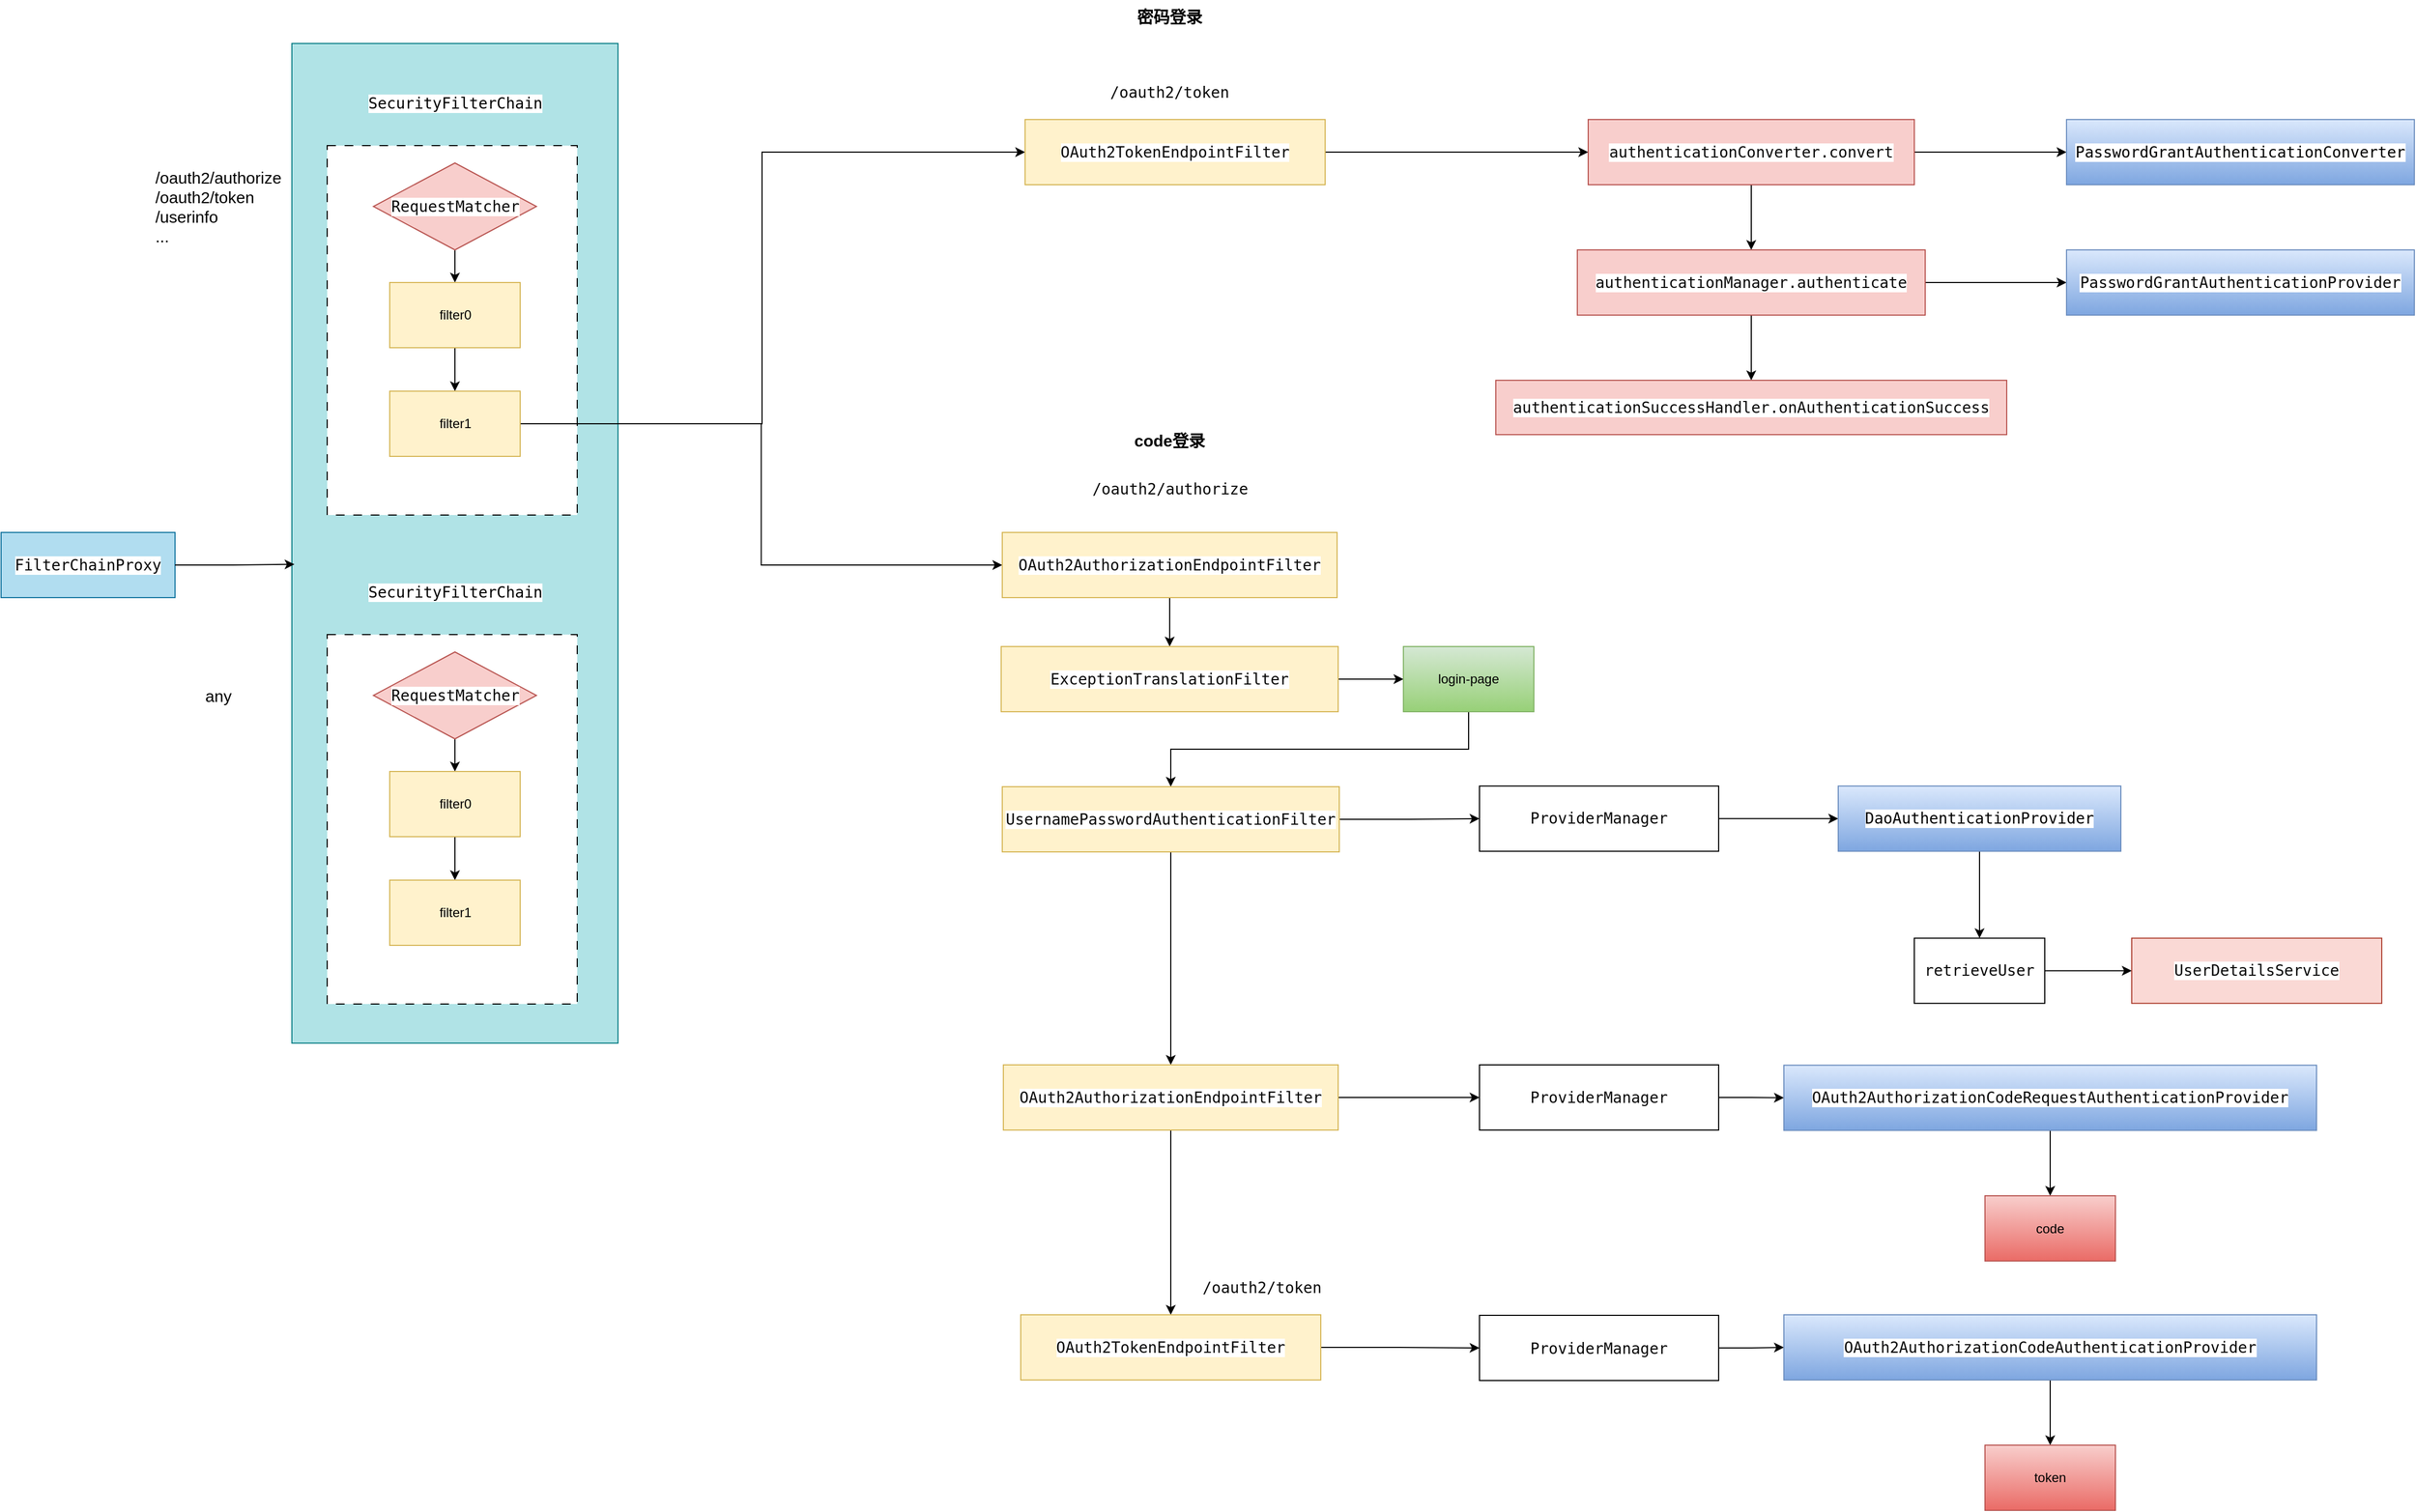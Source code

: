 <mxfile version="22.1.3" type="github">
  <diagram name="第 1 页" id="5Xy7R5RzK6usqsYoux-T">
    <mxGraphModel dx="1837" dy="1012" grid="1" gridSize="10" guides="1" tooltips="1" connect="1" arrows="1" fold="1" page="1" pageScale="1" pageWidth="1169" pageHeight="827" math="0" shadow="0">
      <root>
        <mxCell id="0" />
        <mxCell id="1" parent="0" />
        <mxCell id="as25lxGhgL_D7r2I0-9d-27" value="" style="rounded=0;whiteSpace=wrap;html=1;fillColor=#b0e3e6;strokeColor=#0e8088;" vertex="1" parent="1">
          <mxGeometry x="307.5" y="150" width="300" height="920" as="geometry" />
        </mxCell>
        <mxCell id="as25lxGhgL_D7r2I0-9d-1" value="&lt;pre style=&quot;background-color:#ffffff;color:#080808;font-family:&#39;JetBrains Mono&#39;,monospace;font-size:10.5pt;&quot;&gt;FilterChainProxy&lt;/pre&gt;" style="rounded=0;whiteSpace=wrap;html=1;fillColor=#b1ddf0;strokeColor=#10739e;" vertex="1" parent="1">
          <mxGeometry x="40" y="600" width="160" height="60" as="geometry" />
        </mxCell>
        <mxCell id="as25lxGhgL_D7r2I0-9d-8" value="" style="rounded=0;whiteSpace=wrap;html=1;dashed=1;dashPattern=8 8;" vertex="1" parent="1">
          <mxGeometry x="340" y="244" width="230" height="340" as="geometry" />
        </mxCell>
        <mxCell id="as25lxGhgL_D7r2I0-9d-10" value="&lt;pre style=&quot;background-color:#ffffff;color:#080808;font-family:&#39;JetBrains Mono&#39;,monospace;font-size:10.5pt;&quot;&gt;&lt;span style=&quot;color:#000000;&quot;&gt;SecurityFilterChain&lt;/span&gt;&lt;/pre&gt;" style="text;html=1;strokeColor=none;fillColor=none;align=center;verticalAlign=middle;whiteSpace=wrap;rounded=0;" vertex="1" parent="1">
          <mxGeometry x="427.5" y="190" width="60" height="30" as="geometry" />
        </mxCell>
        <mxCell id="as25lxGhgL_D7r2I0-9d-18" style="edgeStyle=orthogonalEdgeStyle;rounded=0;orthogonalLoop=1;jettySize=auto;html=1;exitX=0.5;exitY=1;exitDx=0;exitDy=0;entryX=0.5;entryY=0;entryDx=0;entryDy=0;" edge="1" parent="1" source="as25lxGhgL_D7r2I0-9d-13" target="as25lxGhgL_D7r2I0-9d-16">
          <mxGeometry relative="1" as="geometry" />
        </mxCell>
        <mxCell id="as25lxGhgL_D7r2I0-9d-13" value="&lt;pre style=&quot;background-color:#ffffff;color:#080808;font-family:&#39;JetBrains Mono&#39;,monospace;font-size:10.5pt;&quot;&gt;RequestMatcher&lt;/pre&gt;" style="rhombus;whiteSpace=wrap;html=1;fillColor=#f8cecc;strokeColor=#b85450;" vertex="1" parent="1">
          <mxGeometry x="382.5" y="260" width="150" height="80" as="geometry" />
        </mxCell>
        <mxCell id="as25lxGhgL_D7r2I0-9d-19" style="edgeStyle=orthogonalEdgeStyle;rounded=0;orthogonalLoop=1;jettySize=auto;html=1;exitX=0.5;exitY=1;exitDx=0;exitDy=0;entryX=0.5;entryY=0;entryDx=0;entryDy=0;" edge="1" parent="1" source="as25lxGhgL_D7r2I0-9d-16" target="as25lxGhgL_D7r2I0-9d-17">
          <mxGeometry relative="1" as="geometry" />
        </mxCell>
        <mxCell id="as25lxGhgL_D7r2I0-9d-16" value="filter0" style="rounded=0;whiteSpace=wrap;html=1;fillColor=#fff2cc;strokeColor=#d6b656;" vertex="1" parent="1">
          <mxGeometry x="397.5" y="370" width="120" height="60" as="geometry" />
        </mxCell>
        <mxCell id="as25lxGhgL_D7r2I0-9d-43" style="edgeStyle=orthogonalEdgeStyle;rounded=0;orthogonalLoop=1;jettySize=auto;html=1;exitX=1;exitY=0.5;exitDx=0;exitDy=0;entryX=0;entryY=0.5;entryDx=0;entryDy=0;" edge="1" parent="1" source="as25lxGhgL_D7r2I0-9d-17" target="as25lxGhgL_D7r2I0-9d-40">
          <mxGeometry relative="1" as="geometry">
            <Array as="points">
              <mxPoint x="740" y="500" />
              <mxPoint x="740" y="250" />
            </Array>
          </mxGeometry>
        </mxCell>
        <mxCell id="as25lxGhgL_D7r2I0-9d-64" style="edgeStyle=orthogonalEdgeStyle;rounded=0;orthogonalLoop=1;jettySize=auto;html=1;entryX=0;entryY=0.5;entryDx=0;entryDy=0;" edge="1" parent="1" source="as25lxGhgL_D7r2I0-9d-17" target="as25lxGhgL_D7r2I0-9d-57">
          <mxGeometry relative="1" as="geometry" />
        </mxCell>
        <mxCell id="as25lxGhgL_D7r2I0-9d-17" value="filter1" style="rounded=0;whiteSpace=wrap;html=1;fillColor=#fff2cc;strokeColor=#d6b656;" vertex="1" parent="1">
          <mxGeometry x="397.5" y="470" width="120" height="60" as="geometry" />
        </mxCell>
        <mxCell id="as25lxGhgL_D7r2I0-9d-20" value="" style="rounded=0;whiteSpace=wrap;html=1;dashed=1;dashPattern=8 8;" vertex="1" parent="1">
          <mxGeometry x="340" y="694" width="230" height="340" as="geometry" />
        </mxCell>
        <mxCell id="as25lxGhgL_D7r2I0-9d-21" value="&lt;pre style=&quot;background-color:#ffffff;color:#080808;font-family:&#39;JetBrains Mono&#39;,monospace;font-size:10.5pt;&quot;&gt;&lt;span style=&quot;color:#000000;&quot;&gt;SecurityFilterChain&lt;/span&gt;&lt;/pre&gt;" style="text;html=1;strokeColor=none;fillColor=none;align=center;verticalAlign=middle;whiteSpace=wrap;rounded=0;" vertex="1" parent="1">
          <mxGeometry x="427.5" y="640" width="60" height="30" as="geometry" />
        </mxCell>
        <mxCell id="as25lxGhgL_D7r2I0-9d-22" style="edgeStyle=orthogonalEdgeStyle;rounded=0;orthogonalLoop=1;jettySize=auto;html=1;exitX=0.5;exitY=1;exitDx=0;exitDy=0;entryX=0.5;entryY=0;entryDx=0;entryDy=0;" edge="1" parent="1" source="as25lxGhgL_D7r2I0-9d-23" target="as25lxGhgL_D7r2I0-9d-25">
          <mxGeometry relative="1" as="geometry" />
        </mxCell>
        <mxCell id="as25lxGhgL_D7r2I0-9d-23" value="&lt;pre style=&quot;background-color:#ffffff;color:#080808;font-family:&#39;JetBrains Mono&#39;,monospace;font-size:10.5pt;&quot;&gt;RequestMatcher&lt;/pre&gt;" style="rhombus;whiteSpace=wrap;html=1;fillColor=#f8cecc;strokeColor=#b85450;" vertex="1" parent="1">
          <mxGeometry x="382.5" y="710" width="150" height="80" as="geometry" />
        </mxCell>
        <mxCell id="as25lxGhgL_D7r2I0-9d-24" style="edgeStyle=orthogonalEdgeStyle;rounded=0;orthogonalLoop=1;jettySize=auto;html=1;exitX=0.5;exitY=1;exitDx=0;exitDy=0;entryX=0.5;entryY=0;entryDx=0;entryDy=0;" edge="1" parent="1" source="as25lxGhgL_D7r2I0-9d-25" target="as25lxGhgL_D7r2I0-9d-26">
          <mxGeometry relative="1" as="geometry" />
        </mxCell>
        <mxCell id="as25lxGhgL_D7r2I0-9d-25" value="filter0" style="rounded=0;whiteSpace=wrap;html=1;fillColor=#fff2cc;strokeColor=#d6b656;" vertex="1" parent="1">
          <mxGeometry x="397.5" y="820" width="120" height="60" as="geometry" />
        </mxCell>
        <mxCell id="as25lxGhgL_D7r2I0-9d-26" value="filter1" style="rounded=0;whiteSpace=wrap;html=1;fillColor=#fff2cc;strokeColor=#d6b656;" vertex="1" parent="1">
          <mxGeometry x="397.5" y="920" width="120" height="60" as="geometry" />
        </mxCell>
        <mxCell id="as25lxGhgL_D7r2I0-9d-30" value="/oauth2/authorize&lt;br style=&quot;font-size: 15px;&quot;&gt;&lt;div style=&quot;font-size: 15px;&quot;&gt;&lt;span style=&quot;background-color: initial; font-size: 15px;&quot;&gt;/oauth2/token&lt;/span&gt;&lt;/div&gt;/userinfo&lt;br&gt;..." style="text;html=1;strokeColor=none;fillColor=none;align=left;verticalAlign=middle;whiteSpace=wrap;rounded=0;fontSize=15;" vertex="1" parent="1">
          <mxGeometry x="180" y="255.5" width="170" height="89" as="geometry" />
        </mxCell>
        <mxCell id="as25lxGhgL_D7r2I0-9d-31" value="any" style="text;html=1;strokeColor=none;fillColor=none;align=center;verticalAlign=middle;whiteSpace=wrap;rounded=0;fontSize=15;" vertex="1" parent="1">
          <mxGeometry x="210" y="735" width="60" height="30" as="geometry" />
        </mxCell>
        <mxCell id="as25lxGhgL_D7r2I0-9d-32" style="edgeStyle=orthogonalEdgeStyle;rounded=0;orthogonalLoop=1;jettySize=auto;html=1;entryX=0.008;entryY=0.521;entryDx=0;entryDy=0;entryPerimeter=0;" edge="1" parent="1" source="as25lxGhgL_D7r2I0-9d-1" target="as25lxGhgL_D7r2I0-9d-27">
          <mxGeometry relative="1" as="geometry" />
        </mxCell>
        <mxCell id="as25lxGhgL_D7r2I0-9d-38" value="密码登录" style="text;html=1;strokeColor=none;fillColor=none;align=center;verticalAlign=middle;whiteSpace=wrap;rounded=0;fontSize=15;fontStyle=1" vertex="1" parent="1">
          <mxGeometry x="1040" y="110" width="150" height="30" as="geometry" />
        </mxCell>
        <mxCell id="as25lxGhgL_D7r2I0-9d-44" style="edgeStyle=orthogonalEdgeStyle;rounded=0;orthogonalLoop=1;jettySize=auto;html=1;exitX=1;exitY=0.5;exitDx=0;exitDy=0;" edge="1" parent="1" source="as25lxGhgL_D7r2I0-9d-40" target="as25lxGhgL_D7r2I0-9d-45">
          <mxGeometry relative="1" as="geometry">
            <mxPoint x="1440" y="249.667" as="targetPoint" />
          </mxGeometry>
        </mxCell>
        <mxCell id="as25lxGhgL_D7r2I0-9d-40" value="&lt;pre style=&quot;background-color:#ffffff;color:#080808;font-family:&#39;JetBrains Mono&#39;,monospace;font-size:10.5pt;&quot;&gt;OAuth2TokenEndpointFilter&lt;/pre&gt;" style="rounded=0;whiteSpace=wrap;html=1;fillColor=#fff2cc;strokeColor=#d6b656;" vertex="1" parent="1">
          <mxGeometry x="982" y="220" width="276" height="60" as="geometry" />
        </mxCell>
        <mxCell id="as25lxGhgL_D7r2I0-9d-41" value="&lt;pre style=&quot;background-color:#ffffff;color:#080808;font-family:&#39;JetBrains Mono&#39;,monospace;font-size:10.5pt;&quot;&gt;/oauth2/token&lt;/pre&gt;" style="text;html=1;strokeColor=none;fillColor=none;align=center;verticalAlign=middle;whiteSpace=wrap;rounded=0;" vertex="1" parent="1">
          <mxGeometry x="1085" y="180" width="60" height="30" as="geometry" />
        </mxCell>
        <mxCell id="as25lxGhgL_D7r2I0-9d-46" style="edgeStyle=orthogonalEdgeStyle;rounded=0;orthogonalLoop=1;jettySize=auto;html=1;exitX=1;exitY=0.5;exitDx=0;exitDy=0;" edge="1" parent="1" source="as25lxGhgL_D7r2I0-9d-45" target="as25lxGhgL_D7r2I0-9d-47">
          <mxGeometry relative="1" as="geometry">
            <mxPoint x="1870" y="249.667" as="targetPoint" />
          </mxGeometry>
        </mxCell>
        <mxCell id="as25lxGhgL_D7r2I0-9d-48" style="edgeStyle=orthogonalEdgeStyle;rounded=0;orthogonalLoop=1;jettySize=auto;html=1;exitX=0.5;exitY=1;exitDx=0;exitDy=0;" edge="1" parent="1" source="as25lxGhgL_D7r2I0-9d-45" target="as25lxGhgL_D7r2I0-9d-49">
          <mxGeometry relative="1" as="geometry">
            <mxPoint x="1650.667" y="370" as="targetPoint" />
          </mxGeometry>
        </mxCell>
        <mxCell id="as25lxGhgL_D7r2I0-9d-45" value="&lt;pre style=&quot;background-color:#ffffff;color:#080808;font-family:&#39;JetBrains Mono&#39;,monospace;font-size:10.5pt;&quot;&gt;authenticationConverter.convert&lt;/pre&gt;" style="rounded=0;whiteSpace=wrap;html=1;fillColor=#f8cecc;strokeColor=#b85450;" vertex="1" parent="1">
          <mxGeometry x="1500" y="220" width="300" height="60" as="geometry" />
        </mxCell>
        <mxCell id="as25lxGhgL_D7r2I0-9d-47" value="&lt;pre style=&quot;background-color:#ffffff;color:#080808;font-family:&#39;JetBrains Mono&#39;,monospace;font-size:10.5pt;&quot;&gt;&lt;span style=&quot;color:#000000;&quot;&gt;PasswordGrantAuthenticationConverter&lt;/span&gt;&lt;/pre&gt;" style="rounded=0;whiteSpace=wrap;html=1;fillColor=#dae8fc;strokeColor=#6c8ebf;gradientColor=#7ea6e0;" vertex="1" parent="1">
          <mxGeometry x="1940" y="220" width="320" height="60" as="geometry" />
        </mxCell>
        <mxCell id="as25lxGhgL_D7r2I0-9d-51" value="" style="edgeStyle=orthogonalEdgeStyle;rounded=0;orthogonalLoop=1;jettySize=auto;html=1;" edge="1" parent="1" source="as25lxGhgL_D7r2I0-9d-49" target="as25lxGhgL_D7r2I0-9d-50">
          <mxGeometry relative="1" as="geometry" />
        </mxCell>
        <mxCell id="as25lxGhgL_D7r2I0-9d-52" style="edgeStyle=orthogonalEdgeStyle;rounded=0;orthogonalLoop=1;jettySize=auto;html=1;exitX=1;exitY=0.5;exitDx=0;exitDy=0;" edge="1" parent="1" source="as25lxGhgL_D7r2I0-9d-49" target="as25lxGhgL_D7r2I0-9d-53">
          <mxGeometry relative="1" as="geometry">
            <mxPoint x="1940" y="369.538" as="targetPoint" />
          </mxGeometry>
        </mxCell>
        <mxCell id="as25lxGhgL_D7r2I0-9d-49" value="&lt;pre style=&quot;background-color:#ffffff;color:#080808;font-family:&#39;JetBrains Mono&#39;,monospace;font-size:10.5pt;&quot;&gt;authenticationManager.authenticate&lt;/pre&gt;" style="rounded=0;whiteSpace=wrap;html=1;fillColor=#f8cecc;strokeColor=#b85450;" vertex="1" parent="1">
          <mxGeometry x="1490" y="340" width="320" height="60" as="geometry" />
        </mxCell>
        <mxCell id="as25lxGhgL_D7r2I0-9d-50" value="&lt;pre style=&quot;background-color:#ffffff;color:#080808;font-family:&#39;JetBrains Mono&#39;,monospace;font-size:10.5pt;&quot;&gt;authenticationSuccessHandler.onAuthenticationSuccess&lt;/pre&gt;" style="whiteSpace=wrap;html=1;fillColor=#f8cecc;strokeColor=#b85450;rounded=0;" vertex="1" parent="1">
          <mxGeometry x="1415" y="460" width="470" height="50" as="geometry" />
        </mxCell>
        <mxCell id="as25lxGhgL_D7r2I0-9d-53" value="&lt;pre style=&quot;background-color:#ffffff;color:#080808;font-family:&#39;JetBrains Mono&#39;,monospace;font-size:10.5pt;&quot;&gt;PasswordGrantAuthenticationProvider&lt;/pre&gt;" style="rounded=0;whiteSpace=wrap;html=1;fillColor=#dae8fc;strokeColor=#6c8ebf;gradientColor=#7ea6e0;" vertex="1" parent="1">
          <mxGeometry x="1940" y="340" width="320" height="60" as="geometry" />
        </mxCell>
        <mxCell id="as25lxGhgL_D7r2I0-9d-54" value="code登录" style="text;html=1;strokeColor=none;fillColor=none;align=center;verticalAlign=middle;whiteSpace=wrap;rounded=0;fontSize=15;fontStyle=1" vertex="1" parent="1">
          <mxGeometry x="1040" y="500" width="150" height="30" as="geometry" />
        </mxCell>
        <mxCell id="as25lxGhgL_D7r2I0-9d-60" style="edgeStyle=orthogonalEdgeStyle;rounded=0;orthogonalLoop=1;jettySize=auto;html=1;exitX=0.5;exitY=1;exitDx=0;exitDy=0;" edge="1" parent="1" source="as25lxGhgL_D7r2I0-9d-57" target="as25lxGhgL_D7r2I0-9d-61">
          <mxGeometry relative="1" as="geometry">
            <mxPoint x="1115.308" y="720.0" as="targetPoint" />
          </mxGeometry>
        </mxCell>
        <mxCell id="as25lxGhgL_D7r2I0-9d-57" value="&lt;pre style=&quot;background-color:#ffffff;color:#080808;font-family:&#39;JetBrains Mono&#39;,monospace;font-size:10.5pt;&quot;&gt;&lt;pre style=&quot;font-family: &amp;quot;JetBrains Mono&amp;quot;, monospace; font-size: 10.5pt;&quot;&gt;OAuth2AuthorizationEndpointFilter&lt;/pre&gt;&lt;/pre&gt;" style="rounded=0;whiteSpace=wrap;html=1;fillColor=#fff2cc;strokeColor=#d6b656;" vertex="1" parent="1">
          <mxGeometry x="961" y="600" width="308" height="60" as="geometry" />
        </mxCell>
        <mxCell id="as25lxGhgL_D7r2I0-9d-58" value="&lt;pre style=&quot;background-color:#ffffff;color:#080808;font-family:&#39;JetBrains Mono&#39;,monospace;font-size:10.5pt;&quot;&gt;/oauth2/authorize&lt;/pre&gt;" style="text;html=1;align=center;verticalAlign=middle;resizable=0;points=[];autosize=1;strokeColor=none;fillColor=none;" vertex="1" parent="1">
          <mxGeometry x="1030" y="530" width="170" height="60" as="geometry" />
        </mxCell>
        <mxCell id="as25lxGhgL_D7r2I0-9d-63" value="" style="edgeStyle=orthogonalEdgeStyle;rounded=0;orthogonalLoop=1;jettySize=auto;html=1;" edge="1" parent="1" source="as25lxGhgL_D7r2I0-9d-61" target="as25lxGhgL_D7r2I0-9d-62">
          <mxGeometry relative="1" as="geometry" />
        </mxCell>
        <mxCell id="as25lxGhgL_D7r2I0-9d-61" value="&lt;pre style=&quot;background-color:#ffffff;color:#080808;font-family:&#39;JetBrains Mono&#39;,monospace;font-size:10.5pt;&quot;&gt;ExceptionTranslationFilter&lt;/pre&gt;" style="rounded=0;whiteSpace=wrap;html=1;fillColor=#fff2cc;strokeColor=#d6b656;" vertex="1" parent="1">
          <mxGeometry x="960" y="705" width="310" height="60" as="geometry" />
        </mxCell>
        <mxCell id="as25lxGhgL_D7r2I0-9d-66" style="edgeStyle=orthogonalEdgeStyle;rounded=0;orthogonalLoop=1;jettySize=auto;html=1;exitX=0.5;exitY=1;exitDx=0;exitDy=0;entryX=0.5;entryY=0;entryDx=0;entryDy=0;" edge="1" parent="1" source="as25lxGhgL_D7r2I0-9d-62" target="as25lxGhgL_D7r2I0-9d-65">
          <mxGeometry relative="1" as="geometry" />
        </mxCell>
        <mxCell id="as25lxGhgL_D7r2I0-9d-62" value="login-page" style="whiteSpace=wrap;html=1;rounded=0;fillColor=#d5e8d4;gradientColor=#97d077;strokeColor=#82b366;" vertex="1" parent="1">
          <mxGeometry x="1330.005" y="705" width="120" height="60" as="geometry" />
        </mxCell>
        <mxCell id="as25lxGhgL_D7r2I0-9d-67" style="edgeStyle=orthogonalEdgeStyle;rounded=0;orthogonalLoop=1;jettySize=auto;html=1;exitX=1;exitY=0.5;exitDx=0;exitDy=0;" edge="1" parent="1" source="as25lxGhgL_D7r2I0-9d-65" target="as25lxGhgL_D7r2I0-9d-68">
          <mxGeometry relative="1" as="geometry">
            <mxPoint x="1480" y="863.385" as="targetPoint" />
          </mxGeometry>
        </mxCell>
        <mxCell id="as25lxGhgL_D7r2I0-9d-80" style="edgeStyle=orthogonalEdgeStyle;rounded=0;orthogonalLoop=1;jettySize=auto;html=1;entryX=0.5;entryY=0;entryDx=0;entryDy=0;" edge="1" parent="1" source="as25lxGhgL_D7r2I0-9d-65" target="as25lxGhgL_D7r2I0-9d-79">
          <mxGeometry relative="1" as="geometry" />
        </mxCell>
        <mxCell id="as25lxGhgL_D7r2I0-9d-65" value="&lt;pre style=&quot;background-color:#ffffff;color:#080808;font-family:&#39;JetBrains Mono&#39;,monospace;font-size:10.5pt;&quot;&gt;&lt;pre style=&quot;font-family: &amp;quot;JetBrains Mono&amp;quot;, monospace; font-size: 10.5pt;&quot;&gt;UsernamePasswordAuthenticationFilter&lt;/pre&gt;&lt;/pre&gt;" style="rounded=0;whiteSpace=wrap;html=1;fillColor=#fff2cc;strokeColor=#d6b656;" vertex="1" parent="1">
          <mxGeometry x="961" y="834" width="310" height="60" as="geometry" />
        </mxCell>
        <mxCell id="as25lxGhgL_D7r2I0-9d-71" value="" style="edgeStyle=orthogonalEdgeStyle;rounded=0;orthogonalLoop=1;jettySize=auto;html=1;" edge="1" parent="1" source="as25lxGhgL_D7r2I0-9d-68" target="as25lxGhgL_D7r2I0-9d-70">
          <mxGeometry relative="1" as="geometry" />
        </mxCell>
        <mxCell id="as25lxGhgL_D7r2I0-9d-68" value="&lt;pre style=&quot;background-color:#ffffff;color:#080808;font-family:&#39;JetBrains Mono&#39;,monospace;font-size:10.5pt;&quot;&gt;ProviderManager&lt;/pre&gt;" style="rounded=0;whiteSpace=wrap;html=1;" vertex="1" parent="1">
          <mxGeometry x="1400" y="833.38" width="220" height="60" as="geometry" />
        </mxCell>
        <mxCell id="as25lxGhgL_D7r2I0-9d-75" value="" style="edgeStyle=orthogonalEdgeStyle;rounded=0;orthogonalLoop=1;jettySize=auto;html=1;" edge="1" parent="1" source="as25lxGhgL_D7r2I0-9d-70" target="as25lxGhgL_D7r2I0-9d-74">
          <mxGeometry relative="1" as="geometry" />
        </mxCell>
        <mxCell id="as25lxGhgL_D7r2I0-9d-70" value="&lt;pre style=&quot;background-color:#ffffff;color:#080808;font-family:&#39;JetBrains Mono&#39;,monospace;font-size:10.5pt;&quot;&gt;&lt;span style=&quot;color:#000000;&quot;&gt;DaoAuthenticationProvider&lt;/span&gt;&lt;/pre&gt;" style="whiteSpace=wrap;html=1;rounded=0;fillColor=#dae8fc;gradientColor=#7ea6e0;strokeColor=#6c8ebf;" vertex="1" parent="1">
          <mxGeometry x="1730" y="833.38" width="260" height="60" as="geometry" />
        </mxCell>
        <mxCell id="as25lxGhgL_D7r2I0-9d-77" value="" style="edgeStyle=orthogonalEdgeStyle;rounded=0;orthogonalLoop=1;jettySize=auto;html=1;" edge="1" parent="1" source="as25lxGhgL_D7r2I0-9d-74" target="as25lxGhgL_D7r2I0-9d-76">
          <mxGeometry relative="1" as="geometry" />
        </mxCell>
        <mxCell id="as25lxGhgL_D7r2I0-9d-74" value="&lt;pre style=&quot;background-color:#ffffff;color:#080808;font-family:&#39;JetBrains Mono&#39;,monospace;font-size:10.5pt;&quot;&gt;retrieveUser&lt;/pre&gt;" style="whiteSpace=wrap;html=1;rounded=0;" vertex="1" parent="1">
          <mxGeometry x="1800" y="973.38" width="120" height="60" as="geometry" />
        </mxCell>
        <mxCell id="as25lxGhgL_D7r2I0-9d-76" value="&lt;pre style=&quot;background-color:#ffffff;color:#080808;font-family:&#39;JetBrains Mono&#39;,monospace;font-size:10.5pt;&quot;&gt;UserDetailsService&lt;/pre&gt;" style="whiteSpace=wrap;html=1;rounded=0;fillColor=#fad9d5;strokeColor=#ae4132;" vertex="1" parent="1">
          <mxGeometry x="2000" y="973.38" width="230" height="60" as="geometry" />
        </mxCell>
        <mxCell id="as25lxGhgL_D7r2I0-9d-82" style="edgeStyle=orthogonalEdgeStyle;rounded=0;orthogonalLoop=1;jettySize=auto;html=1;exitX=1;exitY=0.5;exitDx=0;exitDy=0;" edge="1" parent="1" source="as25lxGhgL_D7r2I0-9d-79" target="as25lxGhgL_D7r2I0-9d-81">
          <mxGeometry relative="1" as="geometry" />
        </mxCell>
        <mxCell id="as25lxGhgL_D7r2I0-9d-88" value="" style="edgeStyle=orthogonalEdgeStyle;rounded=0;orthogonalLoop=1;jettySize=auto;html=1;entryX=0.5;entryY=0;entryDx=0;entryDy=0;" edge="1" parent="1" source="as25lxGhgL_D7r2I0-9d-79" target="as25lxGhgL_D7r2I0-9d-90">
          <mxGeometry relative="1" as="geometry">
            <mxPoint x="1116" y="1241" as="targetPoint" />
          </mxGeometry>
        </mxCell>
        <mxCell id="as25lxGhgL_D7r2I0-9d-79" value="&lt;pre style=&quot;background-color:#ffffff;color:#080808;font-family:&#39;JetBrains Mono&#39;,monospace;font-size:10.5pt;&quot;&gt;&lt;pre style=&quot;font-family: &amp;quot;JetBrains Mono&amp;quot;, monospace; font-size: 10.5pt;&quot;&gt;OAuth2AuthorizationEndpointFilter&lt;/pre&gt;&lt;/pre&gt;" style="rounded=0;whiteSpace=wrap;html=1;fillColor=#fff2cc;strokeColor=#d6b656;" vertex="1" parent="1">
          <mxGeometry x="962" y="1090" width="308" height="60" as="geometry" />
        </mxCell>
        <mxCell id="as25lxGhgL_D7r2I0-9d-83" style="edgeStyle=orthogonalEdgeStyle;rounded=0;orthogonalLoop=1;jettySize=auto;html=1;exitX=1;exitY=0.5;exitDx=0;exitDy=0;" edge="1" parent="1" source="as25lxGhgL_D7r2I0-9d-81" target="as25lxGhgL_D7r2I0-9d-84">
          <mxGeometry relative="1" as="geometry">
            <mxPoint x="1740" y="1120.308" as="targetPoint" />
          </mxGeometry>
        </mxCell>
        <mxCell id="as25lxGhgL_D7r2I0-9d-81" value="&lt;pre style=&quot;background-color:#ffffff;color:#080808;font-family:&#39;JetBrains Mono&#39;,monospace;font-size:10.5pt;&quot;&gt;ProviderManager&lt;/pre&gt;" style="rounded=0;whiteSpace=wrap;html=1;" vertex="1" parent="1">
          <mxGeometry x="1400" y="1090" width="220" height="60" as="geometry" />
        </mxCell>
        <mxCell id="as25lxGhgL_D7r2I0-9d-85" style="edgeStyle=orthogonalEdgeStyle;rounded=0;orthogonalLoop=1;jettySize=auto;html=1;exitX=0.5;exitY=1;exitDx=0;exitDy=0;" edge="1" parent="1" source="as25lxGhgL_D7r2I0-9d-84" target="as25lxGhgL_D7r2I0-9d-86">
          <mxGeometry relative="1" as="geometry">
            <mxPoint x="1924.538" y="1200" as="targetPoint" />
          </mxGeometry>
        </mxCell>
        <mxCell id="as25lxGhgL_D7r2I0-9d-84" value="&lt;pre style=&quot;background-color:#ffffff;color:#080808;font-family:&#39;JetBrains Mono&#39;,monospace;font-size:10.5pt;&quot;&gt;OAuth2AuthorizationCodeRequestAuthenticationProvider&lt;/pre&gt;" style="rounded=0;whiteSpace=wrap;html=1;fillColor=#dae8fc;gradientColor=#7ea6e0;strokeColor=#6c8ebf;" vertex="1" parent="1">
          <mxGeometry x="1680" y="1090.31" width="490" height="60" as="geometry" />
        </mxCell>
        <mxCell id="as25lxGhgL_D7r2I0-9d-86" value="code" style="rounded=0;whiteSpace=wrap;html=1;fillColor=#f8cecc;gradientColor=#ea6b66;strokeColor=#b85450;" vertex="1" parent="1">
          <mxGeometry x="1864.998" y="1210.5" width="120" height="60" as="geometry" />
        </mxCell>
        <mxCell id="as25lxGhgL_D7r2I0-9d-93" style="edgeStyle=orthogonalEdgeStyle;rounded=0;orthogonalLoop=1;jettySize=auto;html=1;exitX=1;exitY=0.5;exitDx=0;exitDy=0;entryX=0;entryY=0.5;entryDx=0;entryDy=0;" edge="1" parent="1" source="as25lxGhgL_D7r2I0-9d-90" target="as25lxGhgL_D7r2I0-9d-92">
          <mxGeometry relative="1" as="geometry" />
        </mxCell>
        <mxCell id="as25lxGhgL_D7r2I0-9d-90" value="&lt;pre style=&quot;background-color:#ffffff;color:#080808;font-family:&#39;JetBrains Mono&#39;,monospace;font-size:10.5pt;&quot;&gt;OAuth2TokenEndpointFilter&lt;/pre&gt;" style="rounded=0;whiteSpace=wrap;html=1;fillColor=#fff2cc;strokeColor=#d6b656;" vertex="1" parent="1">
          <mxGeometry x="978" y="1320" width="276" height="60" as="geometry" />
        </mxCell>
        <mxCell id="as25lxGhgL_D7r2I0-9d-91" value="&lt;pre style=&quot;background-color:#ffffff;color:#080808;font-family:&#39;JetBrains Mono&#39;,monospace;font-size:10.5pt;&quot;&gt;/oauth2/token&lt;/pre&gt;" style="text;html=1;strokeColor=none;fillColor=none;align=center;verticalAlign=middle;whiteSpace=wrap;rounded=0;" vertex="1" parent="1">
          <mxGeometry x="1170" y="1280" width="60" height="30" as="geometry" />
        </mxCell>
        <mxCell id="as25lxGhgL_D7r2I0-9d-95" style="edgeStyle=orthogonalEdgeStyle;rounded=0;orthogonalLoop=1;jettySize=auto;html=1;exitX=1;exitY=0.5;exitDx=0;exitDy=0;entryX=0;entryY=0.5;entryDx=0;entryDy=0;" edge="1" parent="1" source="as25lxGhgL_D7r2I0-9d-92" target="as25lxGhgL_D7r2I0-9d-94">
          <mxGeometry relative="1" as="geometry" />
        </mxCell>
        <mxCell id="as25lxGhgL_D7r2I0-9d-92" value="&lt;pre style=&quot;background-color:#ffffff;color:#080808;font-family:&#39;JetBrains Mono&#39;,monospace;font-size:10.5pt;&quot;&gt;ProviderManager&lt;/pre&gt;" style="rounded=0;whiteSpace=wrap;html=1;" vertex="1" parent="1">
          <mxGeometry x="1400" y="1320.5" width="220" height="60" as="geometry" />
        </mxCell>
        <mxCell id="as25lxGhgL_D7r2I0-9d-97" value="" style="edgeStyle=orthogonalEdgeStyle;rounded=0;orthogonalLoop=1;jettySize=auto;html=1;" edge="1" parent="1" source="as25lxGhgL_D7r2I0-9d-94" target="as25lxGhgL_D7r2I0-9d-96">
          <mxGeometry relative="1" as="geometry" />
        </mxCell>
        <mxCell id="as25lxGhgL_D7r2I0-9d-94" value="&lt;pre style=&quot;background-color:#ffffff;color:#080808;font-family:&#39;JetBrains Mono&#39;,monospace;font-size:10.5pt;&quot;&gt;&lt;pre style=&quot;font-family: &amp;quot;JetBrains Mono&amp;quot;, monospace; font-size: 10.5pt;&quot;&gt;OAuth2AuthorizationCodeAuthenticationProvider&lt;/pre&gt;&lt;/pre&gt;" style="rounded=0;whiteSpace=wrap;html=1;fillColor=#dae8fc;gradientColor=#7ea6e0;strokeColor=#6c8ebf;" vertex="1" parent="1">
          <mxGeometry x="1680" y="1320" width="490" height="60" as="geometry" />
        </mxCell>
        <mxCell id="as25lxGhgL_D7r2I0-9d-96" value="token" style="whiteSpace=wrap;html=1;fillColor=#f8cecc;strokeColor=#b85450;rounded=0;gradientColor=#ea6b66;" vertex="1" parent="1">
          <mxGeometry x="1865" y="1440" width="120" height="60" as="geometry" />
        </mxCell>
      </root>
    </mxGraphModel>
  </diagram>
</mxfile>
